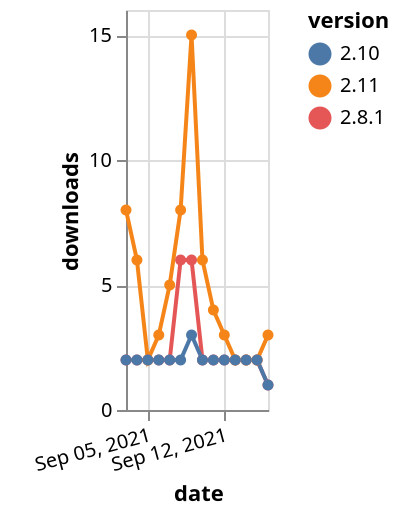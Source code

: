 {"$schema": "https://vega.github.io/schema/vega-lite/v5.json", "description": "A simple bar chart with embedded data.", "data": {"values": [{"date": "2021-09-03", "total": 2899, "delta": 2, "version": "2.8.1"}, {"date": "2021-09-04", "total": 2901, "delta": 2, "version": "2.8.1"}, {"date": "2021-09-05", "total": 2903, "delta": 2, "version": "2.8.1"}, {"date": "2021-09-06", "total": 2905, "delta": 2, "version": "2.8.1"}, {"date": "2021-09-07", "total": 2907, "delta": 2, "version": "2.8.1"}, {"date": "2021-09-08", "total": 2913, "delta": 6, "version": "2.8.1"}, {"date": "2021-09-09", "total": 2919, "delta": 6, "version": "2.8.1"}, {"date": "2021-09-10", "total": 2921, "delta": 2, "version": "2.8.1"}, {"date": "2021-09-11", "total": 2923, "delta": 2, "version": "2.8.1"}, {"date": "2021-09-12", "total": 2925, "delta": 2, "version": "2.8.1"}, {"date": "2021-09-13", "total": 2927, "delta": 2, "version": "2.8.1"}, {"date": "2021-09-14", "total": 2929, "delta": 2, "version": "2.8.1"}, {"date": "2021-09-15", "total": 2931, "delta": 2, "version": "2.8.1"}, {"date": "2021-09-16", "total": 2932, "delta": 1, "version": "2.8.1"}, {"date": "2021-09-03", "total": 5721, "delta": 8, "version": "2.11"}, {"date": "2021-09-04", "total": 5727, "delta": 6, "version": "2.11"}, {"date": "2021-09-05", "total": 5729, "delta": 2, "version": "2.11"}, {"date": "2021-09-06", "total": 5732, "delta": 3, "version": "2.11"}, {"date": "2021-09-07", "total": 5737, "delta": 5, "version": "2.11"}, {"date": "2021-09-08", "total": 5745, "delta": 8, "version": "2.11"}, {"date": "2021-09-09", "total": 5760, "delta": 15, "version": "2.11"}, {"date": "2021-09-10", "total": 5766, "delta": 6, "version": "2.11"}, {"date": "2021-09-11", "total": 5770, "delta": 4, "version": "2.11"}, {"date": "2021-09-12", "total": 5773, "delta": 3, "version": "2.11"}, {"date": "2021-09-13", "total": 5775, "delta": 2, "version": "2.11"}, {"date": "2021-09-14", "total": 5777, "delta": 2, "version": "2.11"}, {"date": "2021-09-15", "total": 5779, "delta": 2, "version": "2.11"}, {"date": "2021-09-16", "total": 5782, "delta": 3, "version": "2.11"}, {"date": "2021-09-03", "total": 1993, "delta": 2, "version": "2.10"}, {"date": "2021-09-04", "total": 1995, "delta": 2, "version": "2.10"}, {"date": "2021-09-05", "total": 1997, "delta": 2, "version": "2.10"}, {"date": "2021-09-06", "total": 1999, "delta": 2, "version": "2.10"}, {"date": "2021-09-07", "total": 2001, "delta": 2, "version": "2.10"}, {"date": "2021-09-08", "total": 2003, "delta": 2, "version": "2.10"}, {"date": "2021-09-09", "total": 2006, "delta": 3, "version": "2.10"}, {"date": "2021-09-10", "total": 2008, "delta": 2, "version": "2.10"}, {"date": "2021-09-11", "total": 2010, "delta": 2, "version": "2.10"}, {"date": "2021-09-12", "total": 2012, "delta": 2, "version": "2.10"}, {"date": "2021-09-13", "total": 2014, "delta": 2, "version": "2.10"}, {"date": "2021-09-14", "total": 2016, "delta": 2, "version": "2.10"}, {"date": "2021-09-15", "total": 2018, "delta": 2, "version": "2.10"}, {"date": "2021-09-16", "total": 2019, "delta": 1, "version": "2.10"}]}, "width": "container", "mark": {"type": "line", "point": {"filled": true}}, "encoding": {"x": {"field": "date", "type": "temporal", "timeUnit": "yearmonthdate", "title": "date", "axis": {"labelAngle": -15}}, "y": {"field": "delta", "type": "quantitative", "title": "downloads"}, "color": {"field": "version", "type": "nominal"}, "tooltip": {"field": "delta"}}}